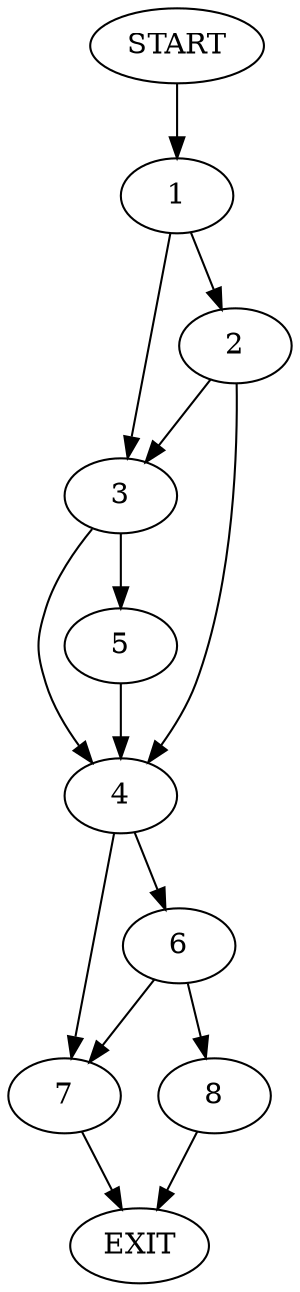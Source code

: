 digraph {
0 [label="START"]
9 [label="EXIT"]
0 -> 1
1 -> 2
1 -> 3
2 -> 3
2 -> 4
3 -> 5
3 -> 4
4 -> 6
4 -> 7
5 -> 4
7 -> 9
6 -> 8
6 -> 7
8 -> 9
}
